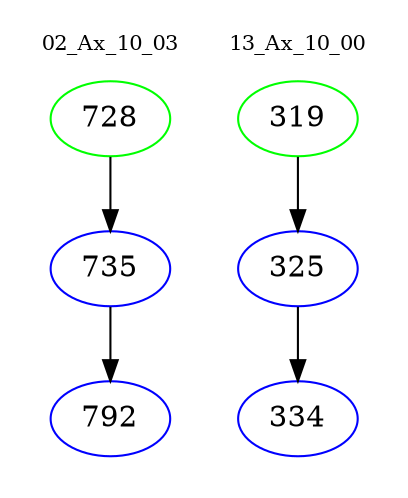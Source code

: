 digraph{
subgraph cluster_0 {
color = white
label = "02_Ax_10_03";
fontsize=10;
T0_728 [label="728", color="green"]
T0_728 -> T0_735 [color="black"]
T0_735 [label="735", color="blue"]
T0_735 -> T0_792 [color="black"]
T0_792 [label="792", color="blue"]
}
subgraph cluster_1 {
color = white
label = "13_Ax_10_00";
fontsize=10;
T1_319 [label="319", color="green"]
T1_319 -> T1_325 [color="black"]
T1_325 [label="325", color="blue"]
T1_325 -> T1_334 [color="black"]
T1_334 [label="334", color="blue"]
}
}
